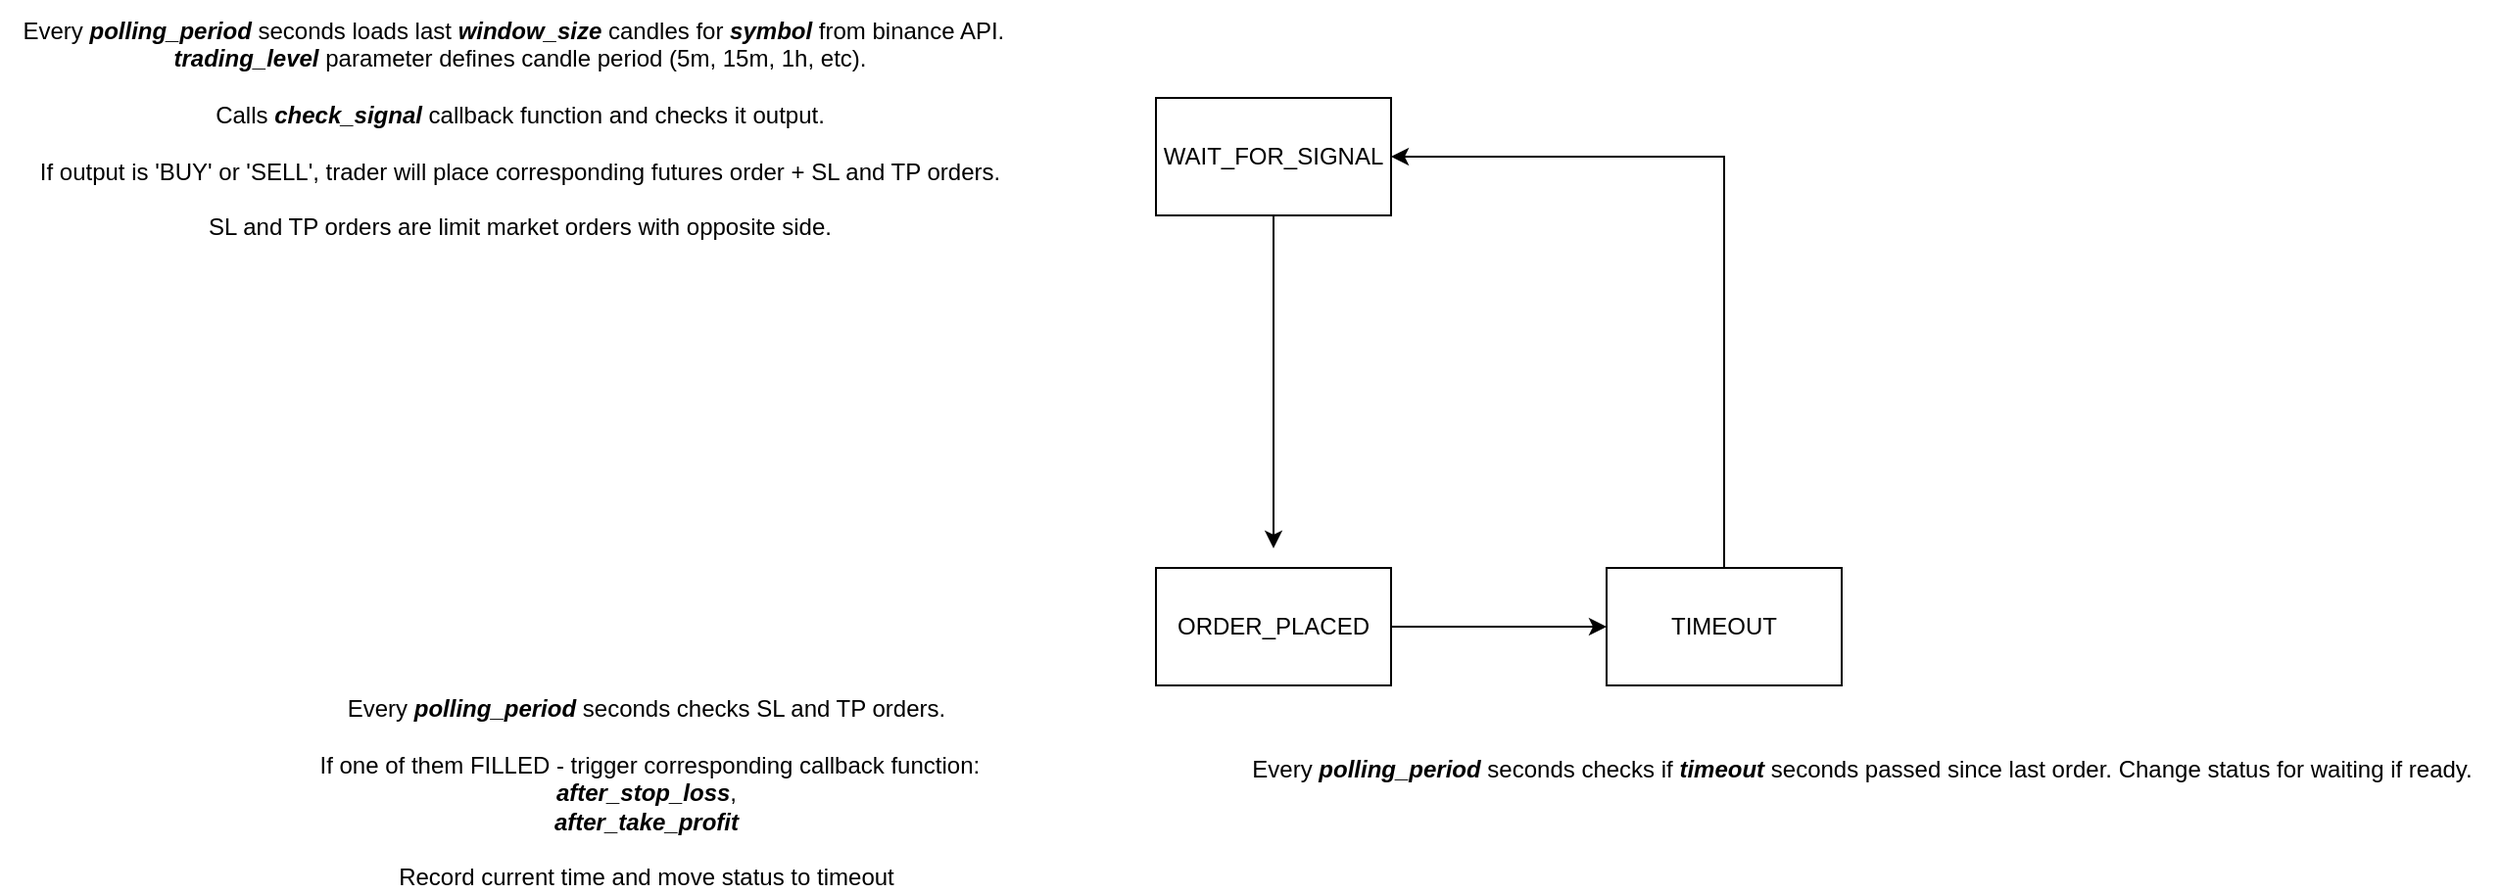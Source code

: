 <mxfile version="28.0.9">
  <diagram name="Сторінка-1" id="4EJNKOReBozb6ULWLOAr">
    <mxGraphModel dx="2258" dy="956" grid="1" gridSize="10" guides="1" tooltips="1" connect="1" arrows="1" fold="1" page="1" pageScale="1" pageWidth="827" pageHeight="1169" math="0" shadow="0">
      <root>
        <mxCell id="0" />
        <mxCell id="1" parent="0" />
        <mxCell id="KBUh5JOfYwTHB-B4FWya-2" style="edgeStyle=orthogonalEdgeStyle;rounded=0;orthogonalLoop=1;jettySize=auto;html=1;exitX=0.5;exitY=1;exitDx=0;exitDy=0;" edge="1" parent="1" source="KBUh5JOfYwTHB-B4FWya-1">
          <mxGeometry relative="1" as="geometry">
            <mxPoint x="380" y="510" as="targetPoint" />
          </mxGeometry>
        </mxCell>
        <mxCell id="KBUh5JOfYwTHB-B4FWya-1" value="WAIT_FOR_SIGNAL" style="rounded=0;whiteSpace=wrap;html=1;" vertex="1" parent="1">
          <mxGeometry x="320" y="280" width="120" height="60" as="geometry" />
        </mxCell>
        <mxCell id="KBUh5JOfYwTHB-B4FWya-9" style="edgeStyle=orthogonalEdgeStyle;rounded=0;orthogonalLoop=1;jettySize=auto;html=1;exitX=1;exitY=0.5;exitDx=0;exitDy=0;entryX=0;entryY=0.5;entryDx=0;entryDy=0;" edge="1" parent="1" source="KBUh5JOfYwTHB-B4FWya-3" target="KBUh5JOfYwTHB-B4FWya-10">
          <mxGeometry relative="1" as="geometry">
            <mxPoint x="490" y="550" as="targetPoint" />
          </mxGeometry>
        </mxCell>
        <mxCell id="KBUh5JOfYwTHB-B4FWya-3" value="ORDER_PLACED" style="rounded=0;whiteSpace=wrap;html=1;" vertex="1" parent="1">
          <mxGeometry x="320" y="520" width="120" height="60" as="geometry" />
        </mxCell>
        <mxCell id="KBUh5JOfYwTHB-B4FWya-6" value="&lt;div&gt;&lt;span style=&quot;background-color: transparent; color: light-dark(rgb(0, 0, 0), rgb(255, 255, 255));&quot;&gt;Every &lt;/span&gt;&lt;i style=&quot;background-color: transparent; color: light-dark(rgb(0, 0, 0), rgb(255, 255, 255));&quot;&gt;&lt;b&gt;polling_period&lt;/b&gt;&lt;/i&gt;&lt;span style=&quot;background-color: transparent; color: light-dark(rgb(0, 0, 0), rgb(255, 255, 255));&quot;&gt; seconds loads last &lt;/span&gt;&lt;b style=&quot;background-color: transparent; color: light-dark(rgb(0, 0, 0), rgb(255, 255, 255));&quot;&gt;&lt;i&gt;window_size&lt;/i&gt;&lt;/b&gt;&lt;span style=&quot;background-color: transparent; color: light-dark(rgb(0, 0, 0), rgb(255, 255, 255));&quot;&gt; candles for &lt;/span&gt;&lt;i style=&quot;background-color: transparent; color: light-dark(rgb(0, 0, 0), rgb(255, 255, 255));&quot;&gt;&lt;b&gt;symbol&lt;/b&gt;&lt;/i&gt;&lt;span style=&quot;background-color: transparent; color: light-dark(rgb(0, 0, 0), rgb(255, 255, 255));&quot;&gt; from binance API.&amp;nbsp;&amp;nbsp;&lt;/span&gt;&lt;/div&gt;&lt;div&gt;&lt;i&gt;&lt;b&gt;trading_level&lt;/b&gt;&lt;/i&gt; parameter defines candle period (5m, 15m, 1h, etc).&lt;/div&gt;&lt;div&gt;&lt;br&gt;&lt;/div&gt;&lt;div&gt;Calls &lt;i&gt;&lt;b&gt;check_signal&lt;/b&gt;&lt;/i&gt; callback function and checks it output.&lt;/div&gt;&lt;div&gt;&lt;br&gt;&lt;/div&gt;&lt;div&gt;If output is &#39;BUY&#39; or &#39;SELL&#39;, trader will place corresponding futures order + SL and TP orders.&lt;/div&gt;&lt;div&gt;&lt;br&gt;&lt;/div&gt;&lt;div&gt;SL and TP orders are limit market orders with opposite side.&lt;/div&gt;&lt;div&gt;&lt;br&gt;&lt;/div&gt;&lt;div&gt;&lt;br&gt;&lt;/div&gt;" style="text;html=1;align=center;verticalAlign=middle;resizable=0;points=[];autosize=1;strokeColor=none;fillColor=none;" vertex="1" parent="1">
          <mxGeometry x="-270" y="230" width="530" height="160" as="geometry" />
        </mxCell>
        <mxCell id="KBUh5JOfYwTHB-B4FWya-7" value="&lt;span style=&quot;text-wrap-mode: nowrap;&quot;&gt;Every&lt;i style=&quot;font-weight: bold;&quot;&gt; polling_period &lt;/i&gt;seconds checks SL and TP orders.&lt;/span&gt;&lt;div&gt;&lt;span style=&quot;text-wrap-mode: nowrap;&quot;&gt;&lt;br&gt;&lt;/span&gt;&lt;/div&gt;&lt;div&gt;&lt;span style=&quot;text-wrap-mode: nowrap;&quot;&gt;&amp;nbsp;If one of them FILLED - trigger corresponding callback function:&lt;/span&gt;&lt;/div&gt;&lt;div&gt;&lt;span style=&quot;text-wrap-mode: nowrap;&quot;&gt;&lt;i&gt;&lt;b&gt;after_stop_loss&lt;/b&gt;&lt;/i&gt;,&lt;/span&gt;&lt;/div&gt;&lt;div&gt;&lt;span style=&quot;text-wrap-mode: nowrap;&quot;&gt;&lt;i&gt;&lt;b&gt;after_take_profit&lt;/b&gt;&lt;/i&gt;&lt;/span&gt;&lt;/div&gt;&lt;div&gt;&lt;br&gt;&lt;/div&gt;&lt;div&gt;Record current time&amp;nbsp;&lt;span style=&quot;background-color: transparent; color: light-dark(rgb(0, 0, 0), rgb(255, 255, 255)); text-wrap-mode: nowrap;&quot;&gt;and move status to timeout&lt;/span&gt;&lt;/div&gt;" style="text;html=1;align=center;verticalAlign=middle;whiteSpace=wrap;rounded=0;" vertex="1" parent="1">
          <mxGeometry x="-240" y="620" width="600" height="30" as="geometry" />
        </mxCell>
        <mxCell id="KBUh5JOfYwTHB-B4FWya-11" style="edgeStyle=orthogonalEdgeStyle;rounded=0;orthogonalLoop=1;jettySize=auto;html=1;exitX=0.5;exitY=0;exitDx=0;exitDy=0;entryX=1;entryY=0.5;entryDx=0;entryDy=0;" edge="1" parent="1" source="KBUh5JOfYwTHB-B4FWya-10" target="KBUh5JOfYwTHB-B4FWya-1">
          <mxGeometry relative="1" as="geometry" />
        </mxCell>
        <mxCell id="KBUh5JOfYwTHB-B4FWya-10" value="TIMEOUT" style="rounded=0;whiteSpace=wrap;html=1;" vertex="1" parent="1">
          <mxGeometry x="550" y="520" width="120" height="60" as="geometry" />
        </mxCell>
        <mxCell id="KBUh5JOfYwTHB-B4FWya-12" value="Every&lt;i style=&quot;font-weight: bold;&quot;&gt;&amp;nbsp;polling_period&amp;nbsp;&lt;/i&gt;seconds checks&amp;nbsp;if &lt;b&gt;&lt;i&gt;timeout&lt;/i&gt;&lt;/b&gt; seconds passed since last order. Change status for waiting if ready." style="text;html=1;align=center;verticalAlign=middle;resizable=0;points=[];autosize=1;strokeColor=none;fillColor=none;" vertex="1" parent="1">
          <mxGeometry x="355" y="608" width="650" height="30" as="geometry" />
        </mxCell>
      </root>
    </mxGraphModel>
  </diagram>
</mxfile>
